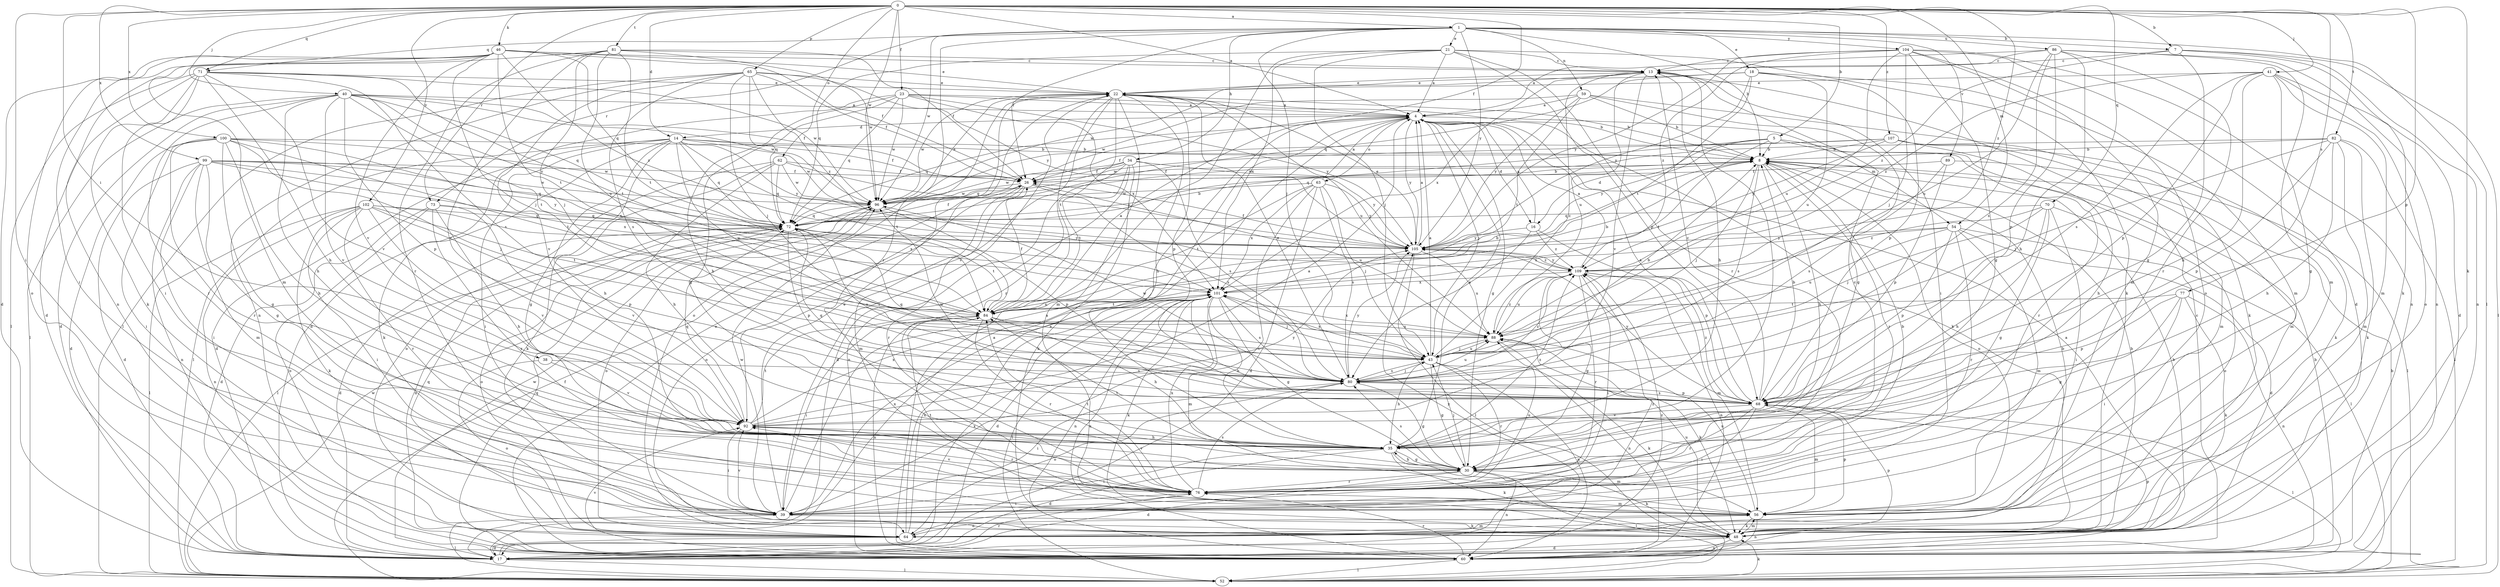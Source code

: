 strict digraph  {
0;
1;
4;
5;
7;
8;
13;
14;
16;
17;
18;
21;
22;
23;
26;
30;
34;
35;
38;
39;
40;
41;
43;
46;
48;
52;
54;
56;
59;
60;
62;
63;
64;
65;
68;
70;
71;
72;
73;
76;
77;
80;
81;
82;
84;
86;
88;
89;
92;
96;
99;
100;
101;
102;
104;
105;
107;
109;
0 -> 1  [label=a];
0 -> 4  [label=a];
0 -> 5  [label=b];
0 -> 7  [label=b];
0 -> 14  [label=d];
0 -> 23  [label=f];
0 -> 26  [label=f];
0 -> 38  [label=i];
0 -> 39  [label=i];
0 -> 40  [label=j];
0 -> 41  [label=j];
0 -> 46  [label=k];
0 -> 48  [label=k];
0 -> 54  [label=m];
0 -> 62  [label=o];
0 -> 65  [label=p];
0 -> 68  [label=p];
0 -> 70  [label=q];
0 -> 71  [label=q];
0 -> 73  [label=r];
0 -> 77  [label=s];
0 -> 81  [label=t];
0 -> 82  [label=t];
0 -> 96  [label=w];
0 -> 99  [label=x];
0 -> 100  [label=x];
0 -> 102  [label=y];
0 -> 107  [label=z];
0 -> 109  [label=z];
1 -> 7  [label=b];
1 -> 8  [label=b];
1 -> 18  [label=e];
1 -> 21  [label=e];
1 -> 26  [label=f];
1 -> 34  [label=h];
1 -> 43  [label=j];
1 -> 52  [label=l];
1 -> 59  [label=n];
1 -> 71  [label=q];
1 -> 73  [label=r];
1 -> 76  [label=r];
1 -> 86  [label=u];
1 -> 89  [label=v];
1 -> 96  [label=w];
1 -> 104  [label=y];
1 -> 105  [label=y];
4 -> 14  [label=d];
4 -> 16  [label=d];
4 -> 30  [label=g];
4 -> 43  [label=j];
4 -> 48  [label=k];
4 -> 54  [label=m];
4 -> 63  [label=o];
4 -> 72  [label=q];
4 -> 105  [label=y];
5 -> 8  [label=b];
5 -> 16  [label=d];
5 -> 56  [label=m];
5 -> 72  [label=q];
5 -> 76  [label=r];
5 -> 84  [label=t];
5 -> 105  [label=y];
7 -> 13  [label=c];
7 -> 30  [label=g];
7 -> 48  [label=k];
7 -> 52  [label=l];
7 -> 60  [label=n];
7 -> 109  [label=z];
8 -> 26  [label=f];
8 -> 35  [label=h];
8 -> 43  [label=j];
8 -> 64  [label=o];
8 -> 76  [label=r];
8 -> 80  [label=s];
13 -> 22  [label=e];
13 -> 35  [label=h];
13 -> 39  [label=i];
13 -> 88  [label=u];
13 -> 92  [label=v];
13 -> 96  [label=w];
13 -> 101  [label=x];
14 -> 8  [label=b];
14 -> 17  [label=d];
14 -> 26  [label=f];
14 -> 30  [label=g];
14 -> 35  [label=h];
14 -> 39  [label=i];
14 -> 48  [label=k];
14 -> 52  [label=l];
14 -> 72  [label=q];
14 -> 84  [label=t];
14 -> 88  [label=u];
14 -> 96  [label=w];
14 -> 105  [label=y];
16 -> 4  [label=a];
16 -> 68  [label=p];
16 -> 80  [label=s];
16 -> 105  [label=y];
16 -> 109  [label=z];
17 -> 4  [label=a];
17 -> 8  [label=b];
17 -> 52  [label=l];
17 -> 76  [label=r];
17 -> 96  [label=w];
17 -> 101  [label=x];
17 -> 105  [label=y];
17 -> 109  [label=z];
18 -> 22  [label=e];
18 -> 56  [label=m];
18 -> 68  [label=p];
18 -> 72  [label=q];
18 -> 84  [label=t];
18 -> 88  [label=u];
18 -> 105  [label=y];
21 -> 4  [label=a];
21 -> 13  [label=c];
21 -> 43  [label=j];
21 -> 48  [label=k];
21 -> 60  [label=n];
21 -> 68  [label=p];
21 -> 72  [label=q];
21 -> 76  [label=r];
21 -> 101  [label=x];
22 -> 4  [label=a];
22 -> 8  [label=b];
22 -> 35  [label=h];
22 -> 39  [label=i];
22 -> 56  [label=m];
22 -> 64  [label=o];
22 -> 68  [label=p];
22 -> 76  [label=r];
22 -> 84  [label=t];
22 -> 88  [label=u];
22 -> 92  [label=v];
22 -> 96  [label=w];
23 -> 4  [label=a];
23 -> 8  [label=b];
23 -> 17  [label=d];
23 -> 30  [label=g];
23 -> 35  [label=h];
23 -> 72  [label=q];
23 -> 96  [label=w];
23 -> 101  [label=x];
23 -> 105  [label=y];
26 -> 8  [label=b];
26 -> 56  [label=m];
26 -> 64  [label=o];
26 -> 76  [label=r];
26 -> 80  [label=s];
26 -> 88  [label=u];
26 -> 96  [label=w];
30 -> 17  [label=d];
30 -> 35  [label=h];
30 -> 43  [label=j];
30 -> 48  [label=k];
30 -> 52  [label=l];
30 -> 60  [label=n];
30 -> 76  [label=r];
30 -> 80  [label=s];
30 -> 84  [label=t];
30 -> 92  [label=v];
34 -> 17  [label=d];
34 -> 26  [label=f];
34 -> 48  [label=k];
34 -> 60  [label=n];
34 -> 72  [label=q];
34 -> 80  [label=s];
34 -> 84  [label=t];
34 -> 96  [label=w];
34 -> 105  [label=y];
35 -> 4  [label=a];
35 -> 13  [label=c];
35 -> 17  [label=d];
35 -> 30  [label=g];
35 -> 39  [label=i];
35 -> 48  [label=k];
35 -> 56  [label=m];
35 -> 109  [label=z];
38 -> 64  [label=o];
38 -> 80  [label=s];
38 -> 92  [label=v];
39 -> 4  [label=a];
39 -> 22  [label=e];
39 -> 48  [label=k];
39 -> 52  [label=l];
39 -> 92  [label=v];
39 -> 96  [label=w];
39 -> 101  [label=x];
40 -> 4  [label=a];
40 -> 17  [label=d];
40 -> 26  [label=f];
40 -> 35  [label=h];
40 -> 52  [label=l];
40 -> 68  [label=p];
40 -> 72  [label=q];
40 -> 76  [label=r];
40 -> 84  [label=t];
40 -> 92  [label=v];
40 -> 96  [label=w];
40 -> 105  [label=y];
41 -> 17  [label=d];
41 -> 22  [label=e];
41 -> 30  [label=g];
41 -> 35  [label=h];
41 -> 56  [label=m];
41 -> 64  [label=o];
41 -> 68  [label=p];
41 -> 80  [label=s];
41 -> 109  [label=z];
43 -> 4  [label=a];
43 -> 8  [label=b];
43 -> 13  [label=c];
43 -> 30  [label=g];
43 -> 35  [label=h];
43 -> 48  [label=k];
43 -> 60  [label=n];
43 -> 76  [label=r];
43 -> 80  [label=s];
43 -> 88  [label=u];
43 -> 101  [label=x];
46 -> 13  [label=c];
46 -> 17  [label=d];
46 -> 22  [label=e];
46 -> 26  [label=f];
46 -> 39  [label=i];
46 -> 43  [label=j];
46 -> 60  [label=n];
46 -> 64  [label=o];
46 -> 72  [label=q];
46 -> 84  [label=t];
46 -> 92  [label=v];
46 -> 109  [label=z];
48 -> 8  [label=b];
48 -> 17  [label=d];
48 -> 56  [label=m];
48 -> 60  [label=n];
48 -> 68  [label=p];
48 -> 88  [label=u];
52 -> 8  [label=b];
52 -> 26  [label=f];
52 -> 48  [label=k];
52 -> 96  [label=w];
54 -> 17  [label=d];
54 -> 52  [label=l];
54 -> 56  [label=m];
54 -> 68  [label=p];
54 -> 76  [label=r];
54 -> 88  [label=u];
54 -> 101  [label=x];
54 -> 105  [label=y];
56 -> 48  [label=k];
56 -> 60  [label=n];
56 -> 64  [label=o];
56 -> 68  [label=p];
56 -> 84  [label=t];
56 -> 88  [label=u];
59 -> 4  [label=a];
59 -> 8  [label=b];
59 -> 30  [label=g];
59 -> 48  [label=k];
59 -> 84  [label=t];
59 -> 96  [label=w];
59 -> 105  [label=y];
60 -> 4  [label=a];
60 -> 8  [label=b];
60 -> 13  [label=c];
60 -> 22  [label=e];
60 -> 52  [label=l];
60 -> 68  [label=p];
60 -> 72  [label=q];
60 -> 76  [label=r];
60 -> 92  [label=v];
60 -> 101  [label=x];
62 -> 26  [label=f];
62 -> 35  [label=h];
62 -> 48  [label=k];
62 -> 64  [label=o];
62 -> 72  [label=q];
62 -> 96  [label=w];
62 -> 105  [label=y];
63 -> 4  [label=a];
63 -> 17  [label=d];
63 -> 39  [label=i];
63 -> 43  [label=j];
63 -> 80  [label=s];
63 -> 84  [label=t];
63 -> 96  [label=w];
63 -> 101  [label=x];
63 -> 105  [label=y];
64 -> 4  [label=a];
64 -> 8  [label=b];
64 -> 17  [label=d];
64 -> 56  [label=m];
64 -> 72  [label=q];
64 -> 101  [label=x];
64 -> 109  [label=z];
65 -> 22  [label=e];
65 -> 26  [label=f];
65 -> 43  [label=j];
65 -> 52  [label=l];
65 -> 60  [label=n];
65 -> 72  [label=q];
65 -> 80  [label=s];
65 -> 92  [label=v];
65 -> 105  [label=y];
65 -> 109  [label=z];
68 -> 4  [label=a];
68 -> 8  [label=b];
68 -> 13  [label=c];
68 -> 39  [label=i];
68 -> 52  [label=l];
68 -> 56  [label=m];
68 -> 72  [label=q];
68 -> 76  [label=r];
68 -> 80  [label=s];
68 -> 92  [label=v];
68 -> 96  [label=w];
68 -> 105  [label=y];
68 -> 109  [label=z];
70 -> 30  [label=g];
70 -> 35  [label=h];
70 -> 39  [label=i];
70 -> 43  [label=j];
70 -> 64  [label=o];
70 -> 72  [label=q];
70 -> 109  [label=z];
71 -> 17  [label=d];
71 -> 22  [label=e];
71 -> 35  [label=h];
71 -> 39  [label=i];
71 -> 48  [label=k];
71 -> 52  [label=l];
71 -> 80  [label=s];
71 -> 84  [label=t];
71 -> 92  [label=v];
71 -> 96  [label=w];
72 -> 8  [label=b];
72 -> 17  [label=d];
72 -> 26  [label=f];
72 -> 60  [label=n];
72 -> 64  [label=o];
72 -> 68  [label=p];
72 -> 80  [label=s];
72 -> 84  [label=t];
72 -> 105  [label=y];
73 -> 17  [label=d];
73 -> 35  [label=h];
73 -> 64  [label=o];
73 -> 72  [label=q];
73 -> 76  [label=r];
73 -> 92  [label=v];
76 -> 8  [label=b];
76 -> 13  [label=c];
76 -> 39  [label=i];
76 -> 56  [label=m];
76 -> 80  [label=s];
76 -> 84  [label=t];
76 -> 88  [label=u];
76 -> 92  [label=v];
76 -> 101  [label=x];
77 -> 30  [label=g];
77 -> 39  [label=i];
77 -> 48  [label=k];
77 -> 60  [label=n];
77 -> 68  [label=p];
77 -> 84  [label=t];
80 -> 22  [label=e];
80 -> 30  [label=g];
80 -> 39  [label=i];
80 -> 43  [label=j];
80 -> 64  [label=o];
80 -> 68  [label=p];
80 -> 72  [label=q];
80 -> 88  [label=u];
80 -> 96  [label=w];
80 -> 105  [label=y];
80 -> 109  [label=z];
81 -> 13  [label=c];
81 -> 26  [label=f];
81 -> 43  [label=j];
81 -> 56  [label=m];
81 -> 76  [label=r];
81 -> 84  [label=t];
81 -> 88  [label=u];
81 -> 92  [label=v];
81 -> 96  [label=w];
82 -> 8  [label=b];
82 -> 35  [label=h];
82 -> 43  [label=j];
82 -> 48  [label=k];
82 -> 52  [label=l];
82 -> 56  [label=m];
82 -> 68  [label=p];
82 -> 96  [label=w];
84 -> 4  [label=a];
84 -> 8  [label=b];
84 -> 26  [label=f];
84 -> 35  [label=h];
84 -> 39  [label=i];
84 -> 60  [label=n];
84 -> 76  [label=r];
84 -> 88  [label=u];
86 -> 4  [label=a];
86 -> 13  [label=c];
86 -> 35  [label=h];
86 -> 56  [label=m];
86 -> 60  [label=n];
86 -> 68  [label=p];
86 -> 76  [label=r];
86 -> 80  [label=s];
86 -> 88  [label=u];
88 -> 43  [label=j];
88 -> 48  [label=k];
88 -> 60  [label=n];
88 -> 101  [label=x];
88 -> 109  [label=z];
89 -> 26  [label=f];
89 -> 52  [label=l];
89 -> 68  [label=p];
89 -> 80  [label=s];
92 -> 4  [label=a];
92 -> 35  [label=h];
92 -> 39  [label=i];
92 -> 72  [label=q];
92 -> 76  [label=r];
92 -> 84  [label=t];
92 -> 101  [label=x];
92 -> 105  [label=y];
96 -> 22  [label=e];
96 -> 52  [label=l];
96 -> 64  [label=o];
96 -> 68  [label=p];
96 -> 72  [label=q];
99 -> 17  [label=d];
99 -> 26  [label=f];
99 -> 30  [label=g];
99 -> 39  [label=i];
99 -> 56  [label=m];
99 -> 60  [label=n];
99 -> 72  [label=q];
99 -> 96  [label=w];
99 -> 101  [label=x];
99 -> 105  [label=y];
100 -> 8  [label=b];
100 -> 17  [label=d];
100 -> 30  [label=g];
100 -> 35  [label=h];
100 -> 39  [label=i];
100 -> 43  [label=j];
100 -> 76  [label=r];
100 -> 84  [label=t];
100 -> 96  [label=w];
100 -> 101  [label=x];
101 -> 8  [label=b];
101 -> 17  [label=d];
101 -> 30  [label=g];
101 -> 35  [label=h];
101 -> 43  [label=j];
101 -> 48  [label=k];
101 -> 52  [label=l];
101 -> 56  [label=m];
101 -> 60  [label=n];
101 -> 80  [label=s];
101 -> 84  [label=t];
102 -> 39  [label=i];
102 -> 48  [label=k];
102 -> 52  [label=l];
102 -> 60  [label=n];
102 -> 68  [label=p];
102 -> 72  [label=q];
102 -> 76  [label=r];
102 -> 84  [label=t];
102 -> 92  [label=v];
102 -> 101  [label=x];
104 -> 13  [label=c];
104 -> 17  [label=d];
104 -> 30  [label=g];
104 -> 43  [label=j];
104 -> 56  [label=m];
104 -> 60  [label=n];
104 -> 64  [label=o];
104 -> 88  [label=u];
104 -> 105  [label=y];
104 -> 109  [label=z];
105 -> 4  [label=a];
105 -> 22  [label=e];
105 -> 26  [label=f];
105 -> 52  [label=l];
105 -> 88  [label=u];
105 -> 109  [label=z];
107 -> 8  [label=b];
107 -> 26  [label=f];
107 -> 35  [label=h];
107 -> 48  [label=k];
107 -> 56  [label=m];
107 -> 96  [label=w];
107 -> 105  [label=y];
109 -> 4  [label=a];
109 -> 30  [label=g];
109 -> 39  [label=i];
109 -> 56  [label=m];
109 -> 60  [label=n];
109 -> 76  [label=r];
109 -> 88  [label=u];
109 -> 101  [label=x];
109 -> 105  [label=y];
}
